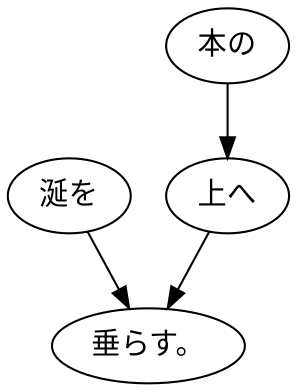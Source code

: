 digraph graph78 {
	node0 [label="涎を"];
	node1 [label="本の"];
	node2 [label="上へ"];
	node3 [label="垂らす。"];
	node0 -> node3;
	node1 -> node2;
	node2 -> node3;
}
